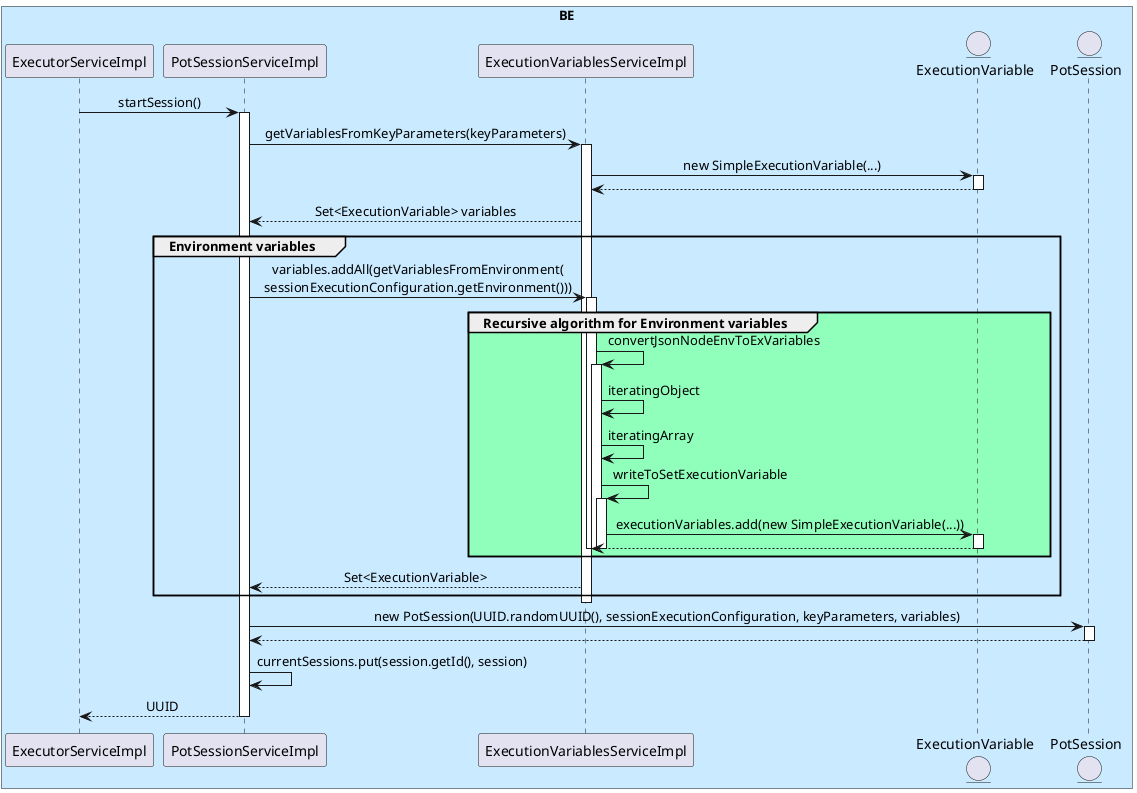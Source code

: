 @startuml

skinparam sequenceMessageAlign center
box "BE" #caeaff

    participant ExecutorServiceImpl
    participant PotSessionServiceImpl
    participant ExecutionVariablesServiceImpl
    entity ExecutionVariable
    entity PotSession
end box
ExecutorServiceImpl -> PotSessionServiceImpl : startSession()
    activate PotSessionServiceImpl
    PotSessionServiceImpl -> ExecutionVariablesServiceImpl : getVariablesFromKeyParameters(keyParameters)
        activate ExecutionVariablesServiceImpl
        ExecutionVariablesServiceImpl -> ExecutionVariable : new SimpleExecutionVariable(...)
        activate ExecutionVariable
        ExecutionVariablesServiceImpl <-- ExecutionVariable
        deactivate ExecutionVariable
    PotSessionServiceImpl <-- ExecutionVariablesServiceImpl : Set<ExecutionVariable> variables
        group Environment variables
    PotSessionServiceImpl -> ExecutionVariablesServiceImpl : variables.addAll(getVariablesFromEnvironment(\nsessionExecutionConfiguration.getEnvironment()))
        group #90ffbc Recursive algorithm for Environment variables
        activate ExecutionVariablesServiceImpl
        ExecutionVariablesServiceImpl -> ExecutionVariablesServiceImpl :convertJsonNodeEnvToExVariables
        activate ExecutionVariablesServiceImpl
        ExecutionVariablesServiceImpl -> ExecutionVariablesServiceImpl : iteratingObject
        ExecutionVariablesServiceImpl -> ExecutionVariablesServiceImpl : iteratingArray
        ExecutionVariablesServiceImpl -> ExecutionVariablesServiceImpl : writeToSetExecutionVariable
        activate ExecutionVariablesServiceImpl
        ExecutionVariablesServiceImpl -> ExecutionVariable : executionVariables.add(new SimpleExecutionVariable(...))
        activate ExecutionVariable
        ExecutionVariablesServiceImpl <-- ExecutionVariable
        deactivate ExecutionVariable
        deactivate ExecutionVariablesServiceImpl
        deactivate ExecutionVariablesServiceImpl
        deactivate ExecutionVariablesServiceImpl
        end
    PotSessionServiceImpl <-- ExecutionVariablesServiceImpl : Set<ExecutionVariable>
        end
    deactivate ExecutionVariablesServiceImpl
    PotSessionServiceImpl -> PotSession : new PotSession(UUID.randomUUID(), sessionExecutionConfiguration, keyParameters, variables)
    activate PotSession
    PotSessionServiceImpl <-- PotSession
    deactivate PotSession
    PotSessionServiceImpl -> PotSessionServiceImpl : currentSessions.put(session.getId(), session)
ExecutorServiceImpl <-- PotSessionServiceImpl : UUID
deactivate PotSessionServiceImpl
@enduml
